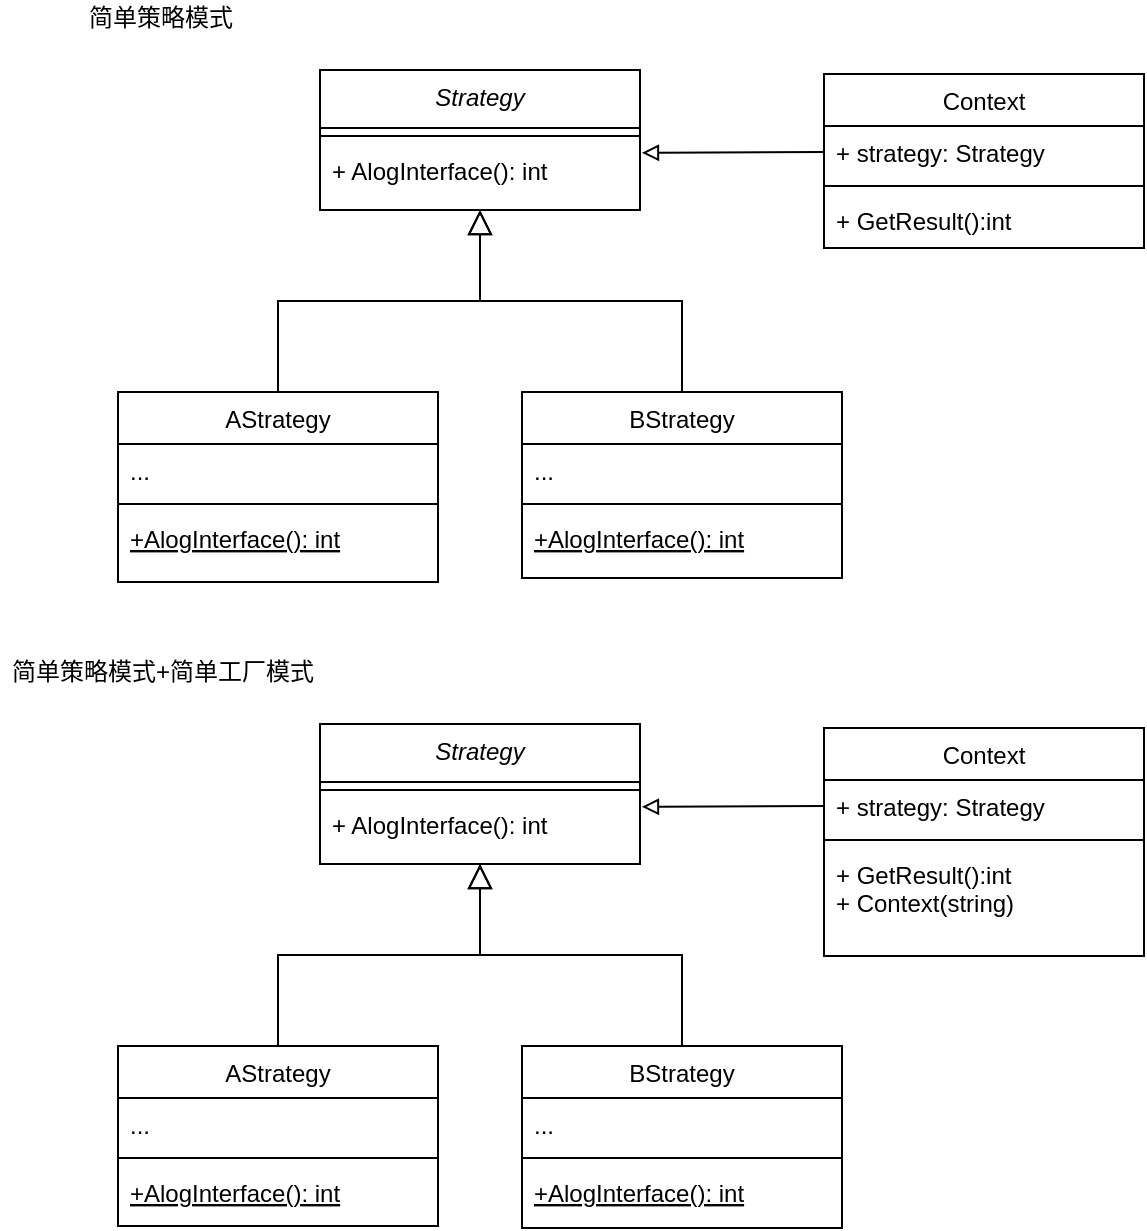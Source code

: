 <mxfile version="19.0.2" type="device"><diagram id="C5RBs43oDa-KdzZeNtuy" name="Page-1"><mxGraphModel dx="946" dy="593" grid="0" gridSize="10" guides="1" tooltips="1" connect="1" arrows="1" fold="1" page="1" pageScale="1" pageWidth="827" pageHeight="1169" math="0" shadow="0"><root><mxCell id="WIyWlLk6GJQsqaUBKTNV-0"/><mxCell id="WIyWlLk6GJQsqaUBKTNV-1" parent="WIyWlLk6GJQsqaUBKTNV-0"/><mxCell id="zkfFHV4jXpPFQw0GAbJ--0" value="Strategy" style="swimlane;fontStyle=2;align=center;verticalAlign=top;childLayout=stackLayout;horizontal=1;startSize=29;horizontalStack=0;resizeParent=1;resizeLast=0;collapsible=1;marginBottom=0;rounded=0;shadow=0;strokeWidth=1;" parent="WIyWlLk6GJQsqaUBKTNV-1" vertex="1"><mxGeometry x="220" y="120" width="160" height="70" as="geometry"><mxRectangle x="230" y="140" width="160" height="26" as="alternateBounds"/></mxGeometry></mxCell><mxCell id="zkfFHV4jXpPFQw0GAbJ--4" value="" style="line;html=1;strokeWidth=1;align=left;verticalAlign=middle;spacingTop=-1;spacingLeft=3;spacingRight=3;rotatable=0;labelPosition=right;points=[];portConstraint=eastwest;" parent="zkfFHV4jXpPFQw0GAbJ--0" vertex="1"><mxGeometry y="29" width="160" height="8" as="geometry"/></mxCell><mxCell id="zkfFHV4jXpPFQw0GAbJ--5" value="+ AlogInterface(): int" style="text;align=left;verticalAlign=top;spacingLeft=4;spacingRight=4;overflow=hidden;rotatable=0;points=[[0,0.5],[1,0.5]];portConstraint=eastwest;" parent="zkfFHV4jXpPFQw0GAbJ--0" vertex="1"><mxGeometry y="37" width="160" height="23" as="geometry"/></mxCell><mxCell id="zkfFHV4jXpPFQw0GAbJ--6" value="AStrategy" style="swimlane;fontStyle=0;align=center;verticalAlign=top;childLayout=stackLayout;horizontal=1;startSize=26;horizontalStack=0;resizeParent=1;resizeLast=0;collapsible=1;marginBottom=0;rounded=0;shadow=0;strokeWidth=1;" parent="WIyWlLk6GJQsqaUBKTNV-1" vertex="1"><mxGeometry x="119" y="281" width="160" height="95" as="geometry"><mxRectangle x="130" y="380" width="160" height="26" as="alternateBounds"/></mxGeometry></mxCell><mxCell id="zkfFHV4jXpPFQw0GAbJ--7" value="..." style="text;align=left;verticalAlign=top;spacingLeft=4;spacingRight=4;overflow=hidden;rotatable=0;points=[[0,0.5],[1,0.5]];portConstraint=eastwest;" parent="zkfFHV4jXpPFQw0GAbJ--6" vertex="1"><mxGeometry y="26" width="160" height="26" as="geometry"/></mxCell><mxCell id="zkfFHV4jXpPFQw0GAbJ--9" value="" style="line;html=1;strokeWidth=1;align=left;verticalAlign=middle;spacingTop=-1;spacingLeft=3;spacingRight=3;rotatable=0;labelPosition=right;points=[];portConstraint=eastwest;" parent="zkfFHV4jXpPFQw0GAbJ--6" vertex="1"><mxGeometry y="52" width="160" height="8" as="geometry"/></mxCell><mxCell id="zkfFHV4jXpPFQw0GAbJ--10" value="+AlogInterface(): int" style="text;align=left;verticalAlign=top;spacingLeft=4;spacingRight=4;overflow=hidden;rotatable=0;points=[[0,0.5],[1,0.5]];portConstraint=eastwest;fontStyle=4" parent="zkfFHV4jXpPFQw0GAbJ--6" vertex="1"><mxGeometry y="60" width="160" height="26" as="geometry"/></mxCell><mxCell id="zkfFHV4jXpPFQw0GAbJ--12" value="" style="endArrow=block;endSize=10;endFill=0;shadow=0;strokeWidth=1;rounded=0;edgeStyle=elbowEdgeStyle;elbow=vertical;" parent="WIyWlLk6GJQsqaUBKTNV-1" source="zkfFHV4jXpPFQw0GAbJ--6" target="zkfFHV4jXpPFQw0GAbJ--0" edge="1"><mxGeometry width="160" relative="1" as="geometry"><mxPoint x="200" y="203" as="sourcePoint"/><mxPoint x="200" y="203" as="targetPoint"/></mxGeometry></mxCell><mxCell id="zkfFHV4jXpPFQw0GAbJ--16" value="" style="endArrow=block;endSize=10;endFill=0;shadow=0;strokeWidth=1;rounded=0;edgeStyle=elbowEdgeStyle;elbow=vertical;exitX=0.5;exitY=0;exitDx=0;exitDy=0;" parent="WIyWlLk6GJQsqaUBKTNV-1" source="UuvxoceK0n72K5gJhey3-2" edge="1"><mxGeometry width="160" relative="1" as="geometry"><mxPoint x="385" y="244" as="sourcePoint"/><mxPoint x="300" y="190" as="targetPoint"/></mxGeometry></mxCell><mxCell id="zkfFHV4jXpPFQw0GAbJ--17" value="Context" style="swimlane;fontStyle=0;align=center;verticalAlign=top;childLayout=stackLayout;horizontal=1;startSize=26;horizontalStack=0;resizeParent=1;resizeLast=0;collapsible=1;marginBottom=0;rounded=0;shadow=0;strokeWidth=1;" parent="WIyWlLk6GJQsqaUBKTNV-1" vertex="1"><mxGeometry x="472" y="122" width="160" height="87" as="geometry"><mxRectangle x="550" y="140" width="160" height="26" as="alternateBounds"/></mxGeometry></mxCell><mxCell id="zkfFHV4jXpPFQw0GAbJ--18" value="+ strategy: Strategy " style="text;align=left;verticalAlign=top;spacingLeft=4;spacingRight=4;overflow=hidden;rotatable=0;points=[[0,0.5],[1,0.5]];portConstraint=eastwest;" parent="zkfFHV4jXpPFQw0GAbJ--17" vertex="1"><mxGeometry y="26" width="160" height="26" as="geometry"/></mxCell><mxCell id="zkfFHV4jXpPFQw0GAbJ--23" value="" style="line;html=1;strokeWidth=1;align=left;verticalAlign=middle;spacingTop=-1;spacingLeft=3;spacingRight=3;rotatable=0;labelPosition=right;points=[];portConstraint=eastwest;" parent="zkfFHV4jXpPFQw0GAbJ--17" vertex="1"><mxGeometry y="52" width="160" height="8" as="geometry"/></mxCell><mxCell id="zkfFHV4jXpPFQw0GAbJ--25" value="+ GetResult():int" style="text;align=left;verticalAlign=top;spacingLeft=4;spacingRight=4;overflow=hidden;rotatable=0;points=[[0,0.5],[1,0.5]];portConstraint=eastwest;" parent="zkfFHV4jXpPFQw0GAbJ--17" vertex="1"><mxGeometry y="60" width="160" height="26" as="geometry"/></mxCell><mxCell id="UuvxoceK0n72K5gJhey3-1" value="" style="endArrow=block;html=1;rounded=0;entryX=1.006;entryY=0.192;entryDx=0;entryDy=0;entryPerimeter=0;exitX=0;exitY=0.5;exitDx=0;exitDy=0;endFill=0;" edge="1" parent="WIyWlLk6GJQsqaUBKTNV-1" source="zkfFHV4jXpPFQw0GAbJ--18" target="zkfFHV4jXpPFQw0GAbJ--5"><mxGeometry width="50" height="50" relative="1" as="geometry"><mxPoint x="387" y="331" as="sourcePoint"/><mxPoint x="437" y="281" as="targetPoint"/></mxGeometry></mxCell><mxCell id="UuvxoceK0n72K5gJhey3-2" value="BStrategy" style="swimlane;fontStyle=0;align=center;verticalAlign=top;childLayout=stackLayout;horizontal=1;startSize=26;horizontalStack=0;resizeParent=1;resizeLast=0;collapsible=1;marginBottom=0;rounded=0;shadow=0;strokeWidth=1;" vertex="1" parent="WIyWlLk6GJQsqaUBKTNV-1"><mxGeometry x="321" y="281" width="160" height="93" as="geometry"><mxRectangle x="130" y="380" width="160" height="26" as="alternateBounds"/></mxGeometry></mxCell><mxCell id="UuvxoceK0n72K5gJhey3-3" value="..." style="text;align=left;verticalAlign=top;spacingLeft=4;spacingRight=4;overflow=hidden;rotatable=0;points=[[0,0.5],[1,0.5]];portConstraint=eastwest;" vertex="1" parent="UuvxoceK0n72K5gJhey3-2"><mxGeometry y="26" width="160" height="26" as="geometry"/></mxCell><mxCell id="UuvxoceK0n72K5gJhey3-4" value="" style="line;html=1;strokeWidth=1;align=left;verticalAlign=middle;spacingTop=-1;spacingLeft=3;spacingRight=3;rotatable=0;labelPosition=right;points=[];portConstraint=eastwest;" vertex="1" parent="UuvxoceK0n72K5gJhey3-2"><mxGeometry y="52" width="160" height="8" as="geometry"/></mxCell><mxCell id="UuvxoceK0n72K5gJhey3-5" value="+AlogInterface(): int" style="text;align=left;verticalAlign=top;spacingLeft=4;spacingRight=4;overflow=hidden;rotatable=0;points=[[0,0.5],[1,0.5]];portConstraint=eastwest;fontStyle=4" vertex="1" parent="UuvxoceK0n72K5gJhey3-2"><mxGeometry y="60" width="160" height="26" as="geometry"/></mxCell><mxCell id="UuvxoceK0n72K5gJhey3-6" value="简单策略模式" style="text;html=1;align=center;verticalAlign=middle;resizable=0;points=[];autosize=1;strokeColor=none;fillColor=none;" vertex="1" parent="WIyWlLk6GJQsqaUBKTNV-1"><mxGeometry x="99" y="85" width="82" height="18" as="geometry"/></mxCell><mxCell id="UuvxoceK0n72K5gJhey3-7" value="Strategy" style="swimlane;fontStyle=2;align=center;verticalAlign=top;childLayout=stackLayout;horizontal=1;startSize=29;horizontalStack=0;resizeParent=1;resizeLast=0;collapsible=1;marginBottom=0;rounded=0;shadow=0;strokeWidth=1;" vertex="1" parent="WIyWlLk6GJQsqaUBKTNV-1"><mxGeometry x="220" y="447" width="160" height="70" as="geometry"><mxRectangle x="230" y="140" width="160" height="26" as="alternateBounds"/></mxGeometry></mxCell><mxCell id="UuvxoceK0n72K5gJhey3-8" value="" style="line;html=1;strokeWidth=1;align=left;verticalAlign=middle;spacingTop=-1;spacingLeft=3;spacingRight=3;rotatable=0;labelPosition=right;points=[];portConstraint=eastwest;" vertex="1" parent="UuvxoceK0n72K5gJhey3-7"><mxGeometry y="29" width="160" height="8" as="geometry"/></mxCell><mxCell id="UuvxoceK0n72K5gJhey3-9" value="+ AlogInterface(): int" style="text;align=left;verticalAlign=top;spacingLeft=4;spacingRight=4;overflow=hidden;rotatable=0;points=[[0,0.5],[1,0.5]];portConstraint=eastwest;" vertex="1" parent="UuvxoceK0n72K5gJhey3-7"><mxGeometry y="37" width="160" height="23" as="geometry"/></mxCell><mxCell id="UuvxoceK0n72K5gJhey3-10" value="AStrategy" style="swimlane;fontStyle=0;align=center;verticalAlign=top;childLayout=stackLayout;horizontal=1;startSize=26;horizontalStack=0;resizeParent=1;resizeLast=0;collapsible=1;marginBottom=0;rounded=0;shadow=0;strokeWidth=1;" vertex="1" parent="WIyWlLk6GJQsqaUBKTNV-1"><mxGeometry x="119" y="608" width="160" height="90" as="geometry"><mxRectangle x="130" y="380" width="160" height="26" as="alternateBounds"/></mxGeometry></mxCell><mxCell id="UuvxoceK0n72K5gJhey3-11" value="..." style="text;align=left;verticalAlign=top;spacingLeft=4;spacingRight=4;overflow=hidden;rotatable=0;points=[[0,0.5],[1,0.5]];portConstraint=eastwest;" vertex="1" parent="UuvxoceK0n72K5gJhey3-10"><mxGeometry y="26" width="160" height="26" as="geometry"/></mxCell><mxCell id="UuvxoceK0n72K5gJhey3-12" value="" style="line;html=1;strokeWidth=1;align=left;verticalAlign=middle;spacingTop=-1;spacingLeft=3;spacingRight=3;rotatable=0;labelPosition=right;points=[];portConstraint=eastwest;" vertex="1" parent="UuvxoceK0n72K5gJhey3-10"><mxGeometry y="52" width="160" height="8" as="geometry"/></mxCell><mxCell id="UuvxoceK0n72K5gJhey3-13" value="+AlogInterface(): int" style="text;align=left;verticalAlign=top;spacingLeft=4;spacingRight=4;overflow=hidden;rotatable=0;points=[[0,0.5],[1,0.5]];portConstraint=eastwest;fontStyle=4" vertex="1" parent="UuvxoceK0n72K5gJhey3-10"><mxGeometry y="60" width="160" height="26" as="geometry"/></mxCell><mxCell id="UuvxoceK0n72K5gJhey3-14" value="" style="endArrow=block;endSize=10;endFill=0;shadow=0;strokeWidth=1;rounded=0;edgeStyle=elbowEdgeStyle;elbow=vertical;" edge="1" parent="WIyWlLk6GJQsqaUBKTNV-1" source="UuvxoceK0n72K5gJhey3-10" target="UuvxoceK0n72K5gJhey3-7"><mxGeometry width="160" relative="1" as="geometry"><mxPoint x="200" y="530" as="sourcePoint"/><mxPoint x="200" y="530" as="targetPoint"/></mxGeometry></mxCell><mxCell id="UuvxoceK0n72K5gJhey3-15" value="" style="endArrow=block;endSize=10;endFill=0;shadow=0;strokeWidth=1;rounded=0;edgeStyle=elbowEdgeStyle;elbow=vertical;exitX=0.5;exitY=0;exitDx=0;exitDy=0;" edge="1" parent="WIyWlLk6GJQsqaUBKTNV-1" source="UuvxoceK0n72K5gJhey3-21"><mxGeometry width="160" relative="1" as="geometry"><mxPoint x="385" y="571" as="sourcePoint"/><mxPoint x="300" y="517" as="targetPoint"/></mxGeometry></mxCell><mxCell id="UuvxoceK0n72K5gJhey3-16" value="Context" style="swimlane;fontStyle=0;align=center;verticalAlign=top;childLayout=stackLayout;horizontal=1;startSize=26;horizontalStack=0;resizeParent=1;resizeLast=0;collapsible=1;marginBottom=0;rounded=0;shadow=0;strokeWidth=1;" vertex="1" parent="WIyWlLk6GJQsqaUBKTNV-1"><mxGeometry x="472" y="449" width="160" height="114" as="geometry"><mxRectangle x="550" y="140" width="160" height="26" as="alternateBounds"/></mxGeometry></mxCell><mxCell id="UuvxoceK0n72K5gJhey3-17" value="+ strategy: Strategy " style="text;align=left;verticalAlign=top;spacingLeft=4;spacingRight=4;overflow=hidden;rotatable=0;points=[[0,0.5],[1,0.5]];portConstraint=eastwest;" vertex="1" parent="UuvxoceK0n72K5gJhey3-16"><mxGeometry y="26" width="160" height="26" as="geometry"/></mxCell><mxCell id="UuvxoceK0n72K5gJhey3-18" value="" style="line;html=1;strokeWidth=1;align=left;verticalAlign=middle;spacingTop=-1;spacingLeft=3;spacingRight=3;rotatable=0;labelPosition=right;points=[];portConstraint=eastwest;" vertex="1" parent="UuvxoceK0n72K5gJhey3-16"><mxGeometry y="52" width="160" height="8" as="geometry"/></mxCell><mxCell id="UuvxoceK0n72K5gJhey3-19" value="+ GetResult():int&#10;+ Context(string)" style="text;align=left;verticalAlign=top;spacingLeft=4;spacingRight=4;overflow=hidden;rotatable=0;points=[[0,0.5],[1,0.5]];portConstraint=eastwest;" vertex="1" parent="UuvxoceK0n72K5gJhey3-16"><mxGeometry y="60" width="160" height="54" as="geometry"/></mxCell><mxCell id="UuvxoceK0n72K5gJhey3-20" value="" style="endArrow=block;html=1;rounded=0;entryX=1.006;entryY=0.192;entryDx=0;entryDy=0;entryPerimeter=0;exitX=0;exitY=0.5;exitDx=0;exitDy=0;endFill=0;" edge="1" parent="WIyWlLk6GJQsqaUBKTNV-1" source="UuvxoceK0n72K5gJhey3-17" target="UuvxoceK0n72K5gJhey3-9"><mxGeometry width="50" height="50" relative="1" as="geometry"><mxPoint x="387" y="658" as="sourcePoint"/><mxPoint x="437" y="608" as="targetPoint"/></mxGeometry></mxCell><mxCell id="UuvxoceK0n72K5gJhey3-21" value="BStrategy" style="swimlane;fontStyle=0;align=center;verticalAlign=top;childLayout=stackLayout;horizontal=1;startSize=26;horizontalStack=0;resizeParent=1;resizeLast=0;collapsible=1;marginBottom=0;rounded=0;shadow=0;strokeWidth=1;" vertex="1" parent="WIyWlLk6GJQsqaUBKTNV-1"><mxGeometry x="321" y="608" width="160" height="91" as="geometry"><mxRectangle x="130" y="380" width="160" height="26" as="alternateBounds"/></mxGeometry></mxCell><mxCell id="UuvxoceK0n72K5gJhey3-22" value="..." style="text;align=left;verticalAlign=top;spacingLeft=4;spacingRight=4;overflow=hidden;rotatable=0;points=[[0,0.5],[1,0.5]];portConstraint=eastwest;" vertex="1" parent="UuvxoceK0n72K5gJhey3-21"><mxGeometry y="26" width="160" height="26" as="geometry"/></mxCell><mxCell id="UuvxoceK0n72K5gJhey3-23" value="" style="line;html=1;strokeWidth=1;align=left;verticalAlign=middle;spacingTop=-1;spacingLeft=3;spacingRight=3;rotatable=0;labelPosition=right;points=[];portConstraint=eastwest;" vertex="1" parent="UuvxoceK0n72K5gJhey3-21"><mxGeometry y="52" width="160" height="8" as="geometry"/></mxCell><mxCell id="UuvxoceK0n72K5gJhey3-24" value="+AlogInterface(): int" style="text;align=left;verticalAlign=top;spacingLeft=4;spacingRight=4;overflow=hidden;rotatable=0;points=[[0,0.5],[1,0.5]];portConstraint=eastwest;fontStyle=4" vertex="1" parent="UuvxoceK0n72K5gJhey3-21"><mxGeometry y="60" width="160" height="26" as="geometry"/></mxCell><mxCell id="UuvxoceK0n72K5gJhey3-25" value="简单策略模式+简单工厂模式" style="text;html=1;align=center;verticalAlign=middle;resizable=0;points=[];autosize=1;strokeColor=none;fillColor=none;" vertex="1" parent="WIyWlLk6GJQsqaUBKTNV-1"><mxGeometry x="60" y="412" width="161" height="18" as="geometry"/></mxCell></root></mxGraphModel></diagram></mxfile>